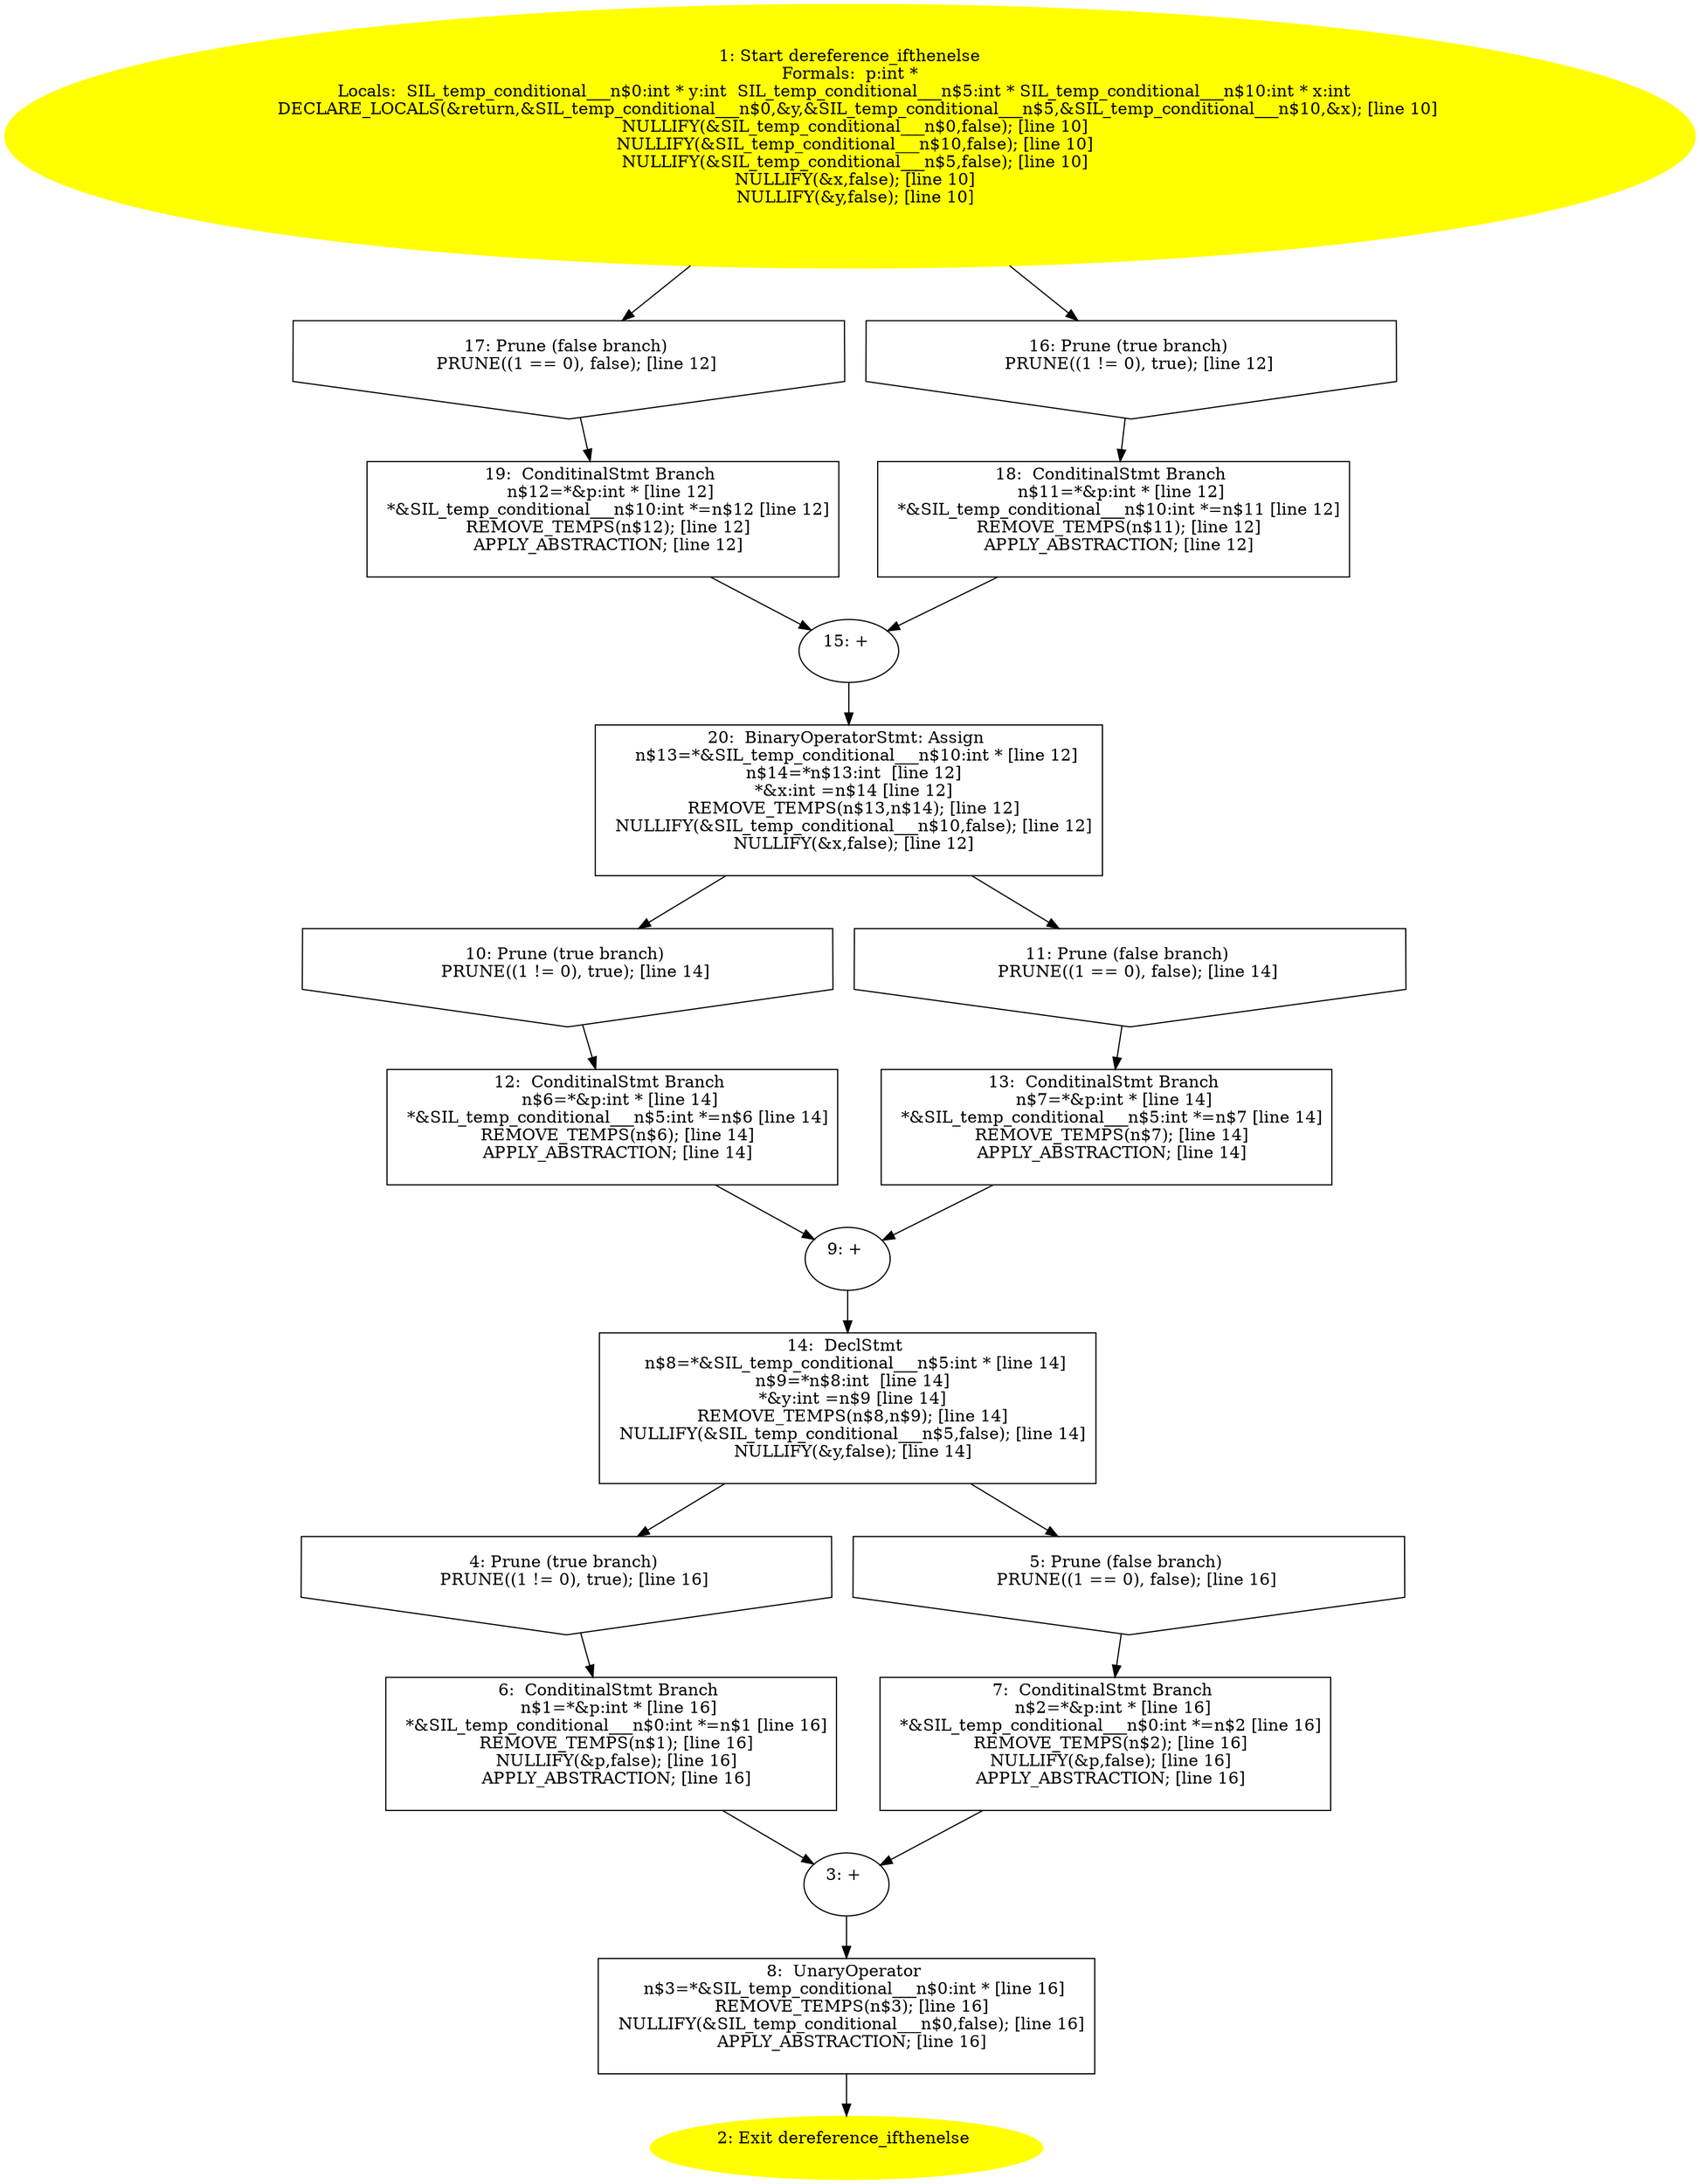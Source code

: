 digraph iCFG {
20 [label="20:  BinaryOperatorStmt: Assign \n   n$13=*&SIL_temp_conditional___n$10:int * [line 12]\n  n$14=*n$13:int  [line 12]\n  *&x:int =n$14 [line 12]\n  REMOVE_TEMPS(n$13,n$14); [line 12]\n  NULLIFY(&SIL_temp_conditional___n$10,false); [line 12]\n  NULLIFY(&x,false); [line 12]\n " shape="box"]
	

	 20 -> 10 ;
	 20 -> 11 ;
19 [label="19:  ConditinalStmt Branch \n   n$12=*&p:int * [line 12]\n  *&SIL_temp_conditional___n$10:int *=n$12 [line 12]\n  REMOVE_TEMPS(n$12); [line 12]\n  APPLY_ABSTRACTION; [line 12]\n " shape="box"]
	

	 19 -> 15 ;
18 [label="18:  ConditinalStmt Branch \n   n$11=*&p:int * [line 12]\n  *&SIL_temp_conditional___n$10:int *=n$11 [line 12]\n  REMOVE_TEMPS(n$11); [line 12]\n  APPLY_ABSTRACTION; [line 12]\n " shape="box"]
	

	 18 -> 15 ;
17 [label="17: Prune (false branch) \n   PRUNE((1 == 0), false); [line 12]\n " shape="invhouse"]
	

	 17 -> 19 ;
16 [label="16: Prune (true branch) \n   PRUNE((1 != 0), true); [line 12]\n " shape="invhouse"]
	

	 16 -> 18 ;
15 [label="15: + \n  " ]
	

	 15 -> 20 ;
14 [label="14:  DeclStmt \n   n$8=*&SIL_temp_conditional___n$5:int * [line 14]\n  n$9=*n$8:int  [line 14]\n  *&y:int =n$9 [line 14]\n  REMOVE_TEMPS(n$8,n$9); [line 14]\n  NULLIFY(&SIL_temp_conditional___n$5,false); [line 14]\n  NULLIFY(&y,false); [line 14]\n " shape="box"]
	

	 14 -> 4 ;
	 14 -> 5 ;
13 [label="13:  ConditinalStmt Branch \n   n$7=*&p:int * [line 14]\n  *&SIL_temp_conditional___n$5:int *=n$7 [line 14]\n  REMOVE_TEMPS(n$7); [line 14]\n  APPLY_ABSTRACTION; [line 14]\n " shape="box"]
	

	 13 -> 9 ;
12 [label="12:  ConditinalStmt Branch \n   n$6=*&p:int * [line 14]\n  *&SIL_temp_conditional___n$5:int *=n$6 [line 14]\n  REMOVE_TEMPS(n$6); [line 14]\n  APPLY_ABSTRACTION; [line 14]\n " shape="box"]
	

	 12 -> 9 ;
11 [label="11: Prune (false branch) \n   PRUNE((1 == 0), false); [line 14]\n " shape="invhouse"]
	

	 11 -> 13 ;
10 [label="10: Prune (true branch) \n   PRUNE((1 != 0), true); [line 14]\n " shape="invhouse"]
	

	 10 -> 12 ;
9 [label="9: + \n  " ]
	

	 9 -> 14 ;
8 [label="8:  UnaryOperator \n   n$3=*&SIL_temp_conditional___n$0:int * [line 16]\n  REMOVE_TEMPS(n$3); [line 16]\n  NULLIFY(&SIL_temp_conditional___n$0,false); [line 16]\n  APPLY_ABSTRACTION; [line 16]\n " shape="box"]
	

	 8 -> 2 ;
7 [label="7:  ConditinalStmt Branch \n   n$2=*&p:int * [line 16]\n  *&SIL_temp_conditional___n$0:int *=n$2 [line 16]\n  REMOVE_TEMPS(n$2); [line 16]\n  NULLIFY(&p,false); [line 16]\n  APPLY_ABSTRACTION; [line 16]\n " shape="box"]
	

	 7 -> 3 ;
6 [label="6:  ConditinalStmt Branch \n   n$1=*&p:int * [line 16]\n  *&SIL_temp_conditional___n$0:int *=n$1 [line 16]\n  REMOVE_TEMPS(n$1); [line 16]\n  NULLIFY(&p,false); [line 16]\n  APPLY_ABSTRACTION; [line 16]\n " shape="box"]
	

	 6 -> 3 ;
5 [label="5: Prune (false branch) \n   PRUNE((1 == 0), false); [line 16]\n " shape="invhouse"]
	

	 5 -> 7 ;
4 [label="4: Prune (true branch) \n   PRUNE((1 != 0), true); [line 16]\n " shape="invhouse"]
	

	 4 -> 6 ;
3 [label="3: + \n  " ]
	

	 3 -> 8 ;
2 [label="2: Exit dereference_ifthenelse \n  " color=yellow style=filled]
	

1 [label="1: Start dereference_ifthenelse\nFormals:  p:int *\nLocals:  SIL_temp_conditional___n$0:int * y:int  SIL_temp_conditional___n$5:int * SIL_temp_conditional___n$10:int * x:int  \n   DECLARE_LOCALS(&return,&SIL_temp_conditional___n$0,&y,&SIL_temp_conditional___n$5,&SIL_temp_conditional___n$10,&x); [line 10]\n  NULLIFY(&SIL_temp_conditional___n$0,false); [line 10]\n  NULLIFY(&SIL_temp_conditional___n$10,false); [line 10]\n  NULLIFY(&SIL_temp_conditional___n$5,false); [line 10]\n  NULLIFY(&x,false); [line 10]\n  NULLIFY(&y,false); [line 10]\n " color=yellow style=filled]
	

	 1 -> 16 ;
	 1 -> 17 ;
}
